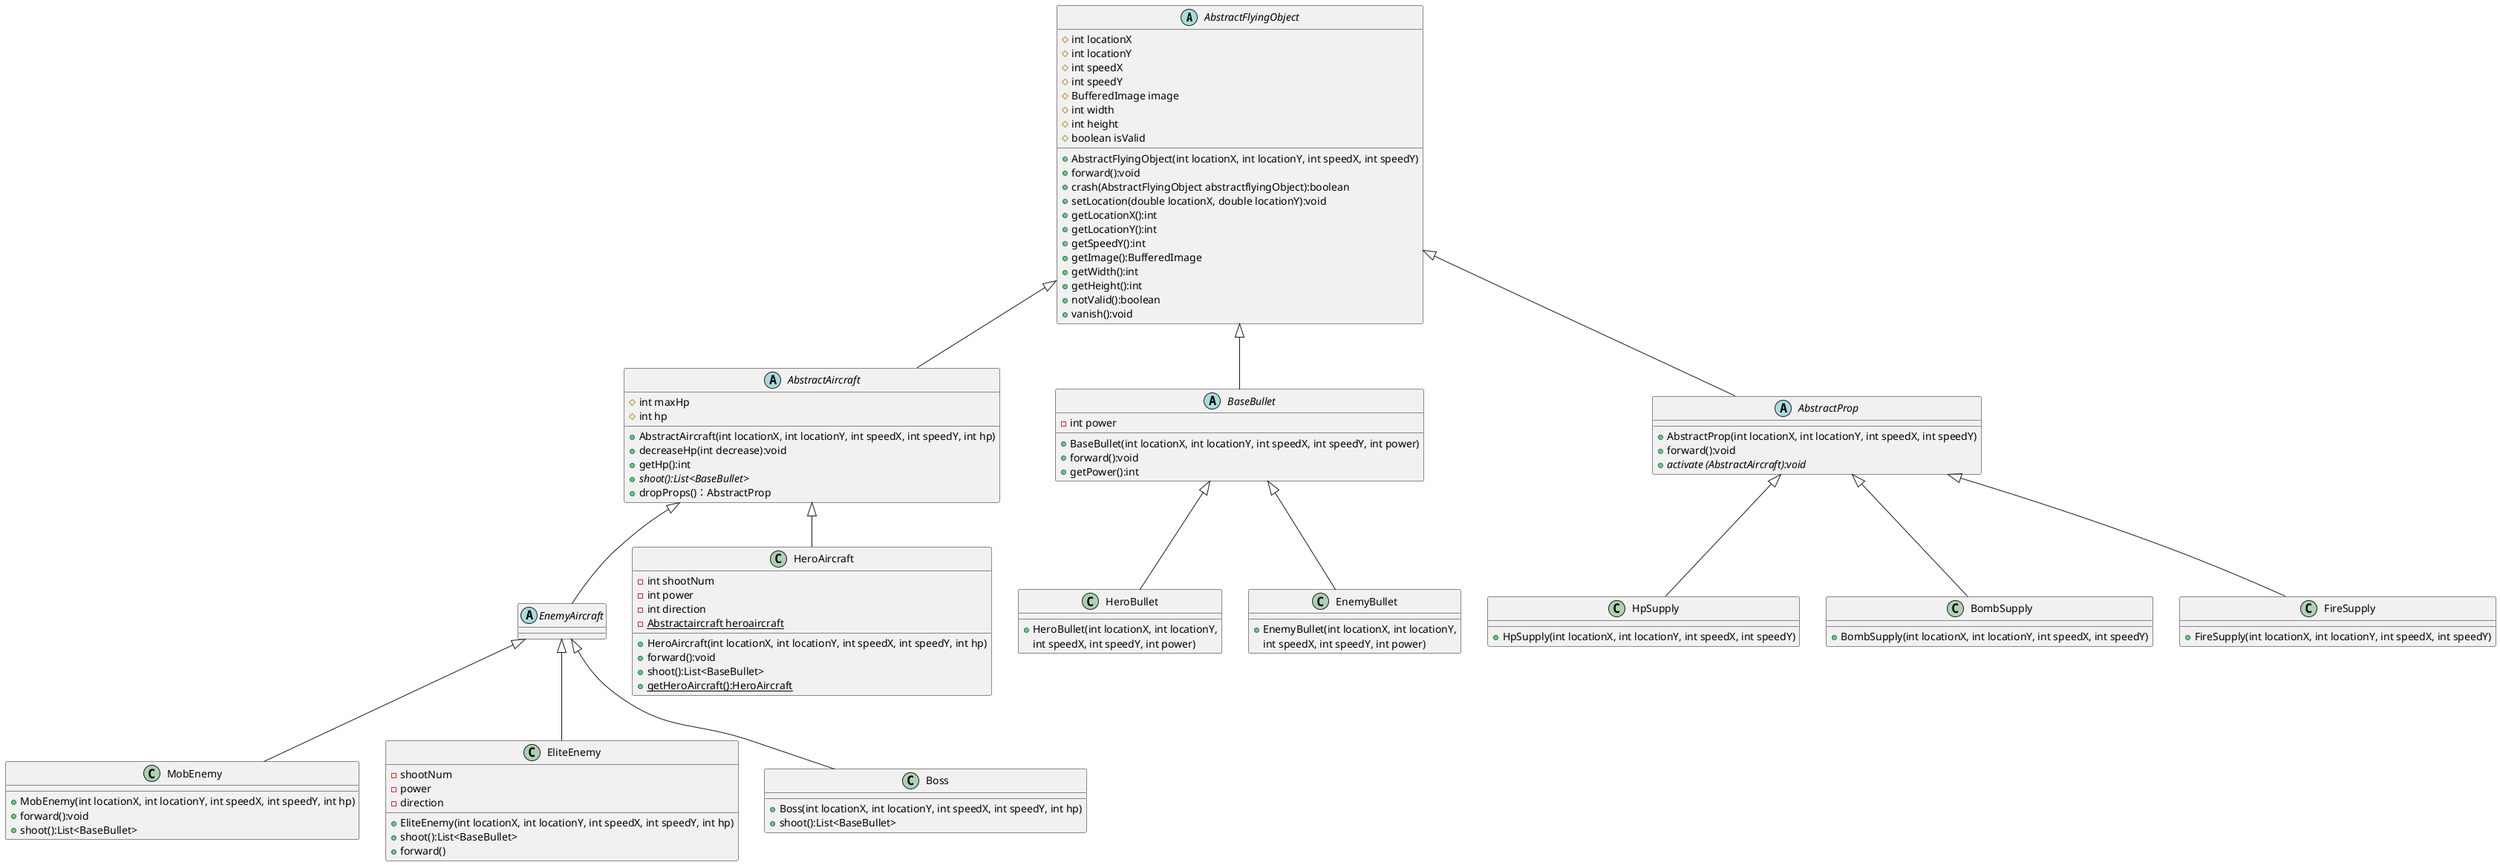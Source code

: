 @startuml
'https://plantuml.com/class-diagram

abstract class AbstractFlyingObject
{
    # int locationX
    # int locationY
    # int speedX
    # int speedY
    # BufferedImage image
    # int width
    # int height
    # boolean isValid

    + AbstractFlyingObject(int locationX, int locationY, int speedX, int speedY)
    + forward():void
    + crash(AbstractFlyingObject abstractflyingObject):boolean
    + setLocation(double locationX, double locationY):void
    + getLocationX():int
    + getLocationY():int
    + getSpeedY():int
    + getImage():BufferedImage
    + getWidth():int
    + getHeight():int
    + notValid():boolean
    + vanish():void
}
abstract class AbstractAircraft
{
	# int maxHp
    # int hp
    + AbstractAircraft(int locationX, int locationY, int speedX, int speedY, int hp)
    + decreaseHp(int decrease):void
    + getHp():int
    + {abstract} shoot():List<BaseBullet>
    + dropProps()：AbstractProp
 }

abstract class BaseBullet
{
    - int power
    + BaseBullet(int locationX, int locationY, int speedX, int speedY, int power)
    + forward():void
	+ getPower():int
}
abstract class AbstractProp{
    +AbstractProp(int locationX, int locationY, int speedX, int speedY)
    +forward():void
    +{abstract} activate (AbstractAircraft):void

}

abstract class EnemyAircraft

AbstractFlyingObject <|-- AbstractAircraft
AbstractFlyingObject <|-- BaseBullet
AbstractFlyingObject <|-- AbstractProp

AbstractAircraft <|-- EnemyAircraft
AbstractAircraft <|-- HeroAircraft
EnemyAircraft <|-- MobEnemy
EnemyAircraft <|-- EliteEnemy
EnemyAircraft <|-- Boss

BaseBullet <|-- HeroBullet
BaseBullet <|-- EnemyBullet

AbstractProp <|-- HpSupply
AbstractProp <|-- BombSupply
AbstractProp <|-- FireSupply



class HeroAircraft {
    - int shootNum
    - int power
    - int direction
    - {static}Abstractaircraft heroaircraft
    + HeroAircraft(int locationX, int locationY, int speedX, int speedY, int hp)
    + forward():void
    + shoot():List<BaseBullet>
    + {static}getHeroAircraft():HeroAircraft
}

class MobEnemy {
    + MobEnemy(int locationX, int locationY, int speedX, int speedY, int hp)
    + forward():void
    + shoot():List<BaseBullet>
}

class EliteEnemy{
    -shootNum
    -power
    -direction
    +EliteEnemy(int locationX, int locationY, int speedX, int speedY, int hp)
    +shoot():List<BaseBullet>
    +forward()
}

class Boss{
    +Boss(int locationX, int locationY, int speedX, int speedY, int hp)
    +shoot():List<BaseBullet>
}

class HeroBullet {
    + HeroBullet(int locationX, int locationY,
     int speedX, int speedY, int power)
}

class EnemyBullet {
    + EnemyBullet(int locationX, int locationY,
     int speedX, int speedY, int power)
}

class HpSupply{
    + HpSupply(int locationX, int locationY, int speedX, int speedY)
}

class BombSupply{
    + BombSupply(int locationX, int locationY, int speedX, int speedY)
}

class FireSupply{
    + FireSupply(int locationX, int locationY, int speedX, int speedY)
}

@enduml